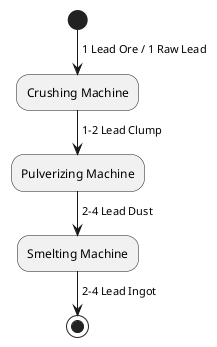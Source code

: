 @startuml

start
-> 1 Lead Ore / 1 Raw Lead;
:Crushing Machine;
-> 1-2 Lead Clump;
:Pulverizing Machine;
-> 2-4 Lead Dust;
:Smelting Machine;
-> 2-4 Lead Ingot;
stop

@enduml
